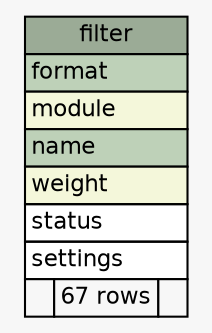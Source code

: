 // dot 2.30.1 on Mac OS X 10.8.3
// SchemaSpy rev 590
digraph "filter" {
  graph [
    rankdir="RL"
    bgcolor="#f7f7f7"
    nodesep="0.18"
    ranksep="0.46"
    fontname="Helvetica"
    fontsize="11"
  ];
  node [
    fontname="Helvetica"
    fontsize="11"
    shape="plaintext"
  ];
  edge [
    arrowsize="0.8"
  ];
  "filter" [
    label=<
    <TABLE BORDER="0" CELLBORDER="1" CELLSPACING="0" BGCOLOR="#ffffff">
      <TR><TD COLSPAN="3" BGCOLOR="#9bab96" ALIGN="CENTER">filter</TD></TR>
      <TR><TD PORT="format" COLSPAN="3" BGCOLOR="#bed1b8" ALIGN="LEFT">format</TD></TR>
      <TR><TD PORT="module" COLSPAN="3" BGCOLOR="#f4f7da" ALIGN="LEFT">module</TD></TR>
      <TR><TD PORT="name" COLSPAN="3" BGCOLOR="#bed1b8" ALIGN="LEFT">name</TD></TR>
      <TR><TD PORT="weight" COLSPAN="3" BGCOLOR="#f4f7da" ALIGN="LEFT">weight</TD></TR>
      <TR><TD PORT="status" COLSPAN="3" ALIGN="LEFT">status</TD></TR>
      <TR><TD PORT="settings" COLSPAN="3" ALIGN="LEFT">settings</TD></TR>
      <TR><TD ALIGN="LEFT" BGCOLOR="#f7f7f7">  </TD><TD ALIGN="RIGHT" BGCOLOR="#f7f7f7">67 rows</TD><TD ALIGN="RIGHT" BGCOLOR="#f7f7f7">  </TD></TR>
    </TABLE>>
    URL="tables/filter.html"
    tooltip="filter"
  ];
}
